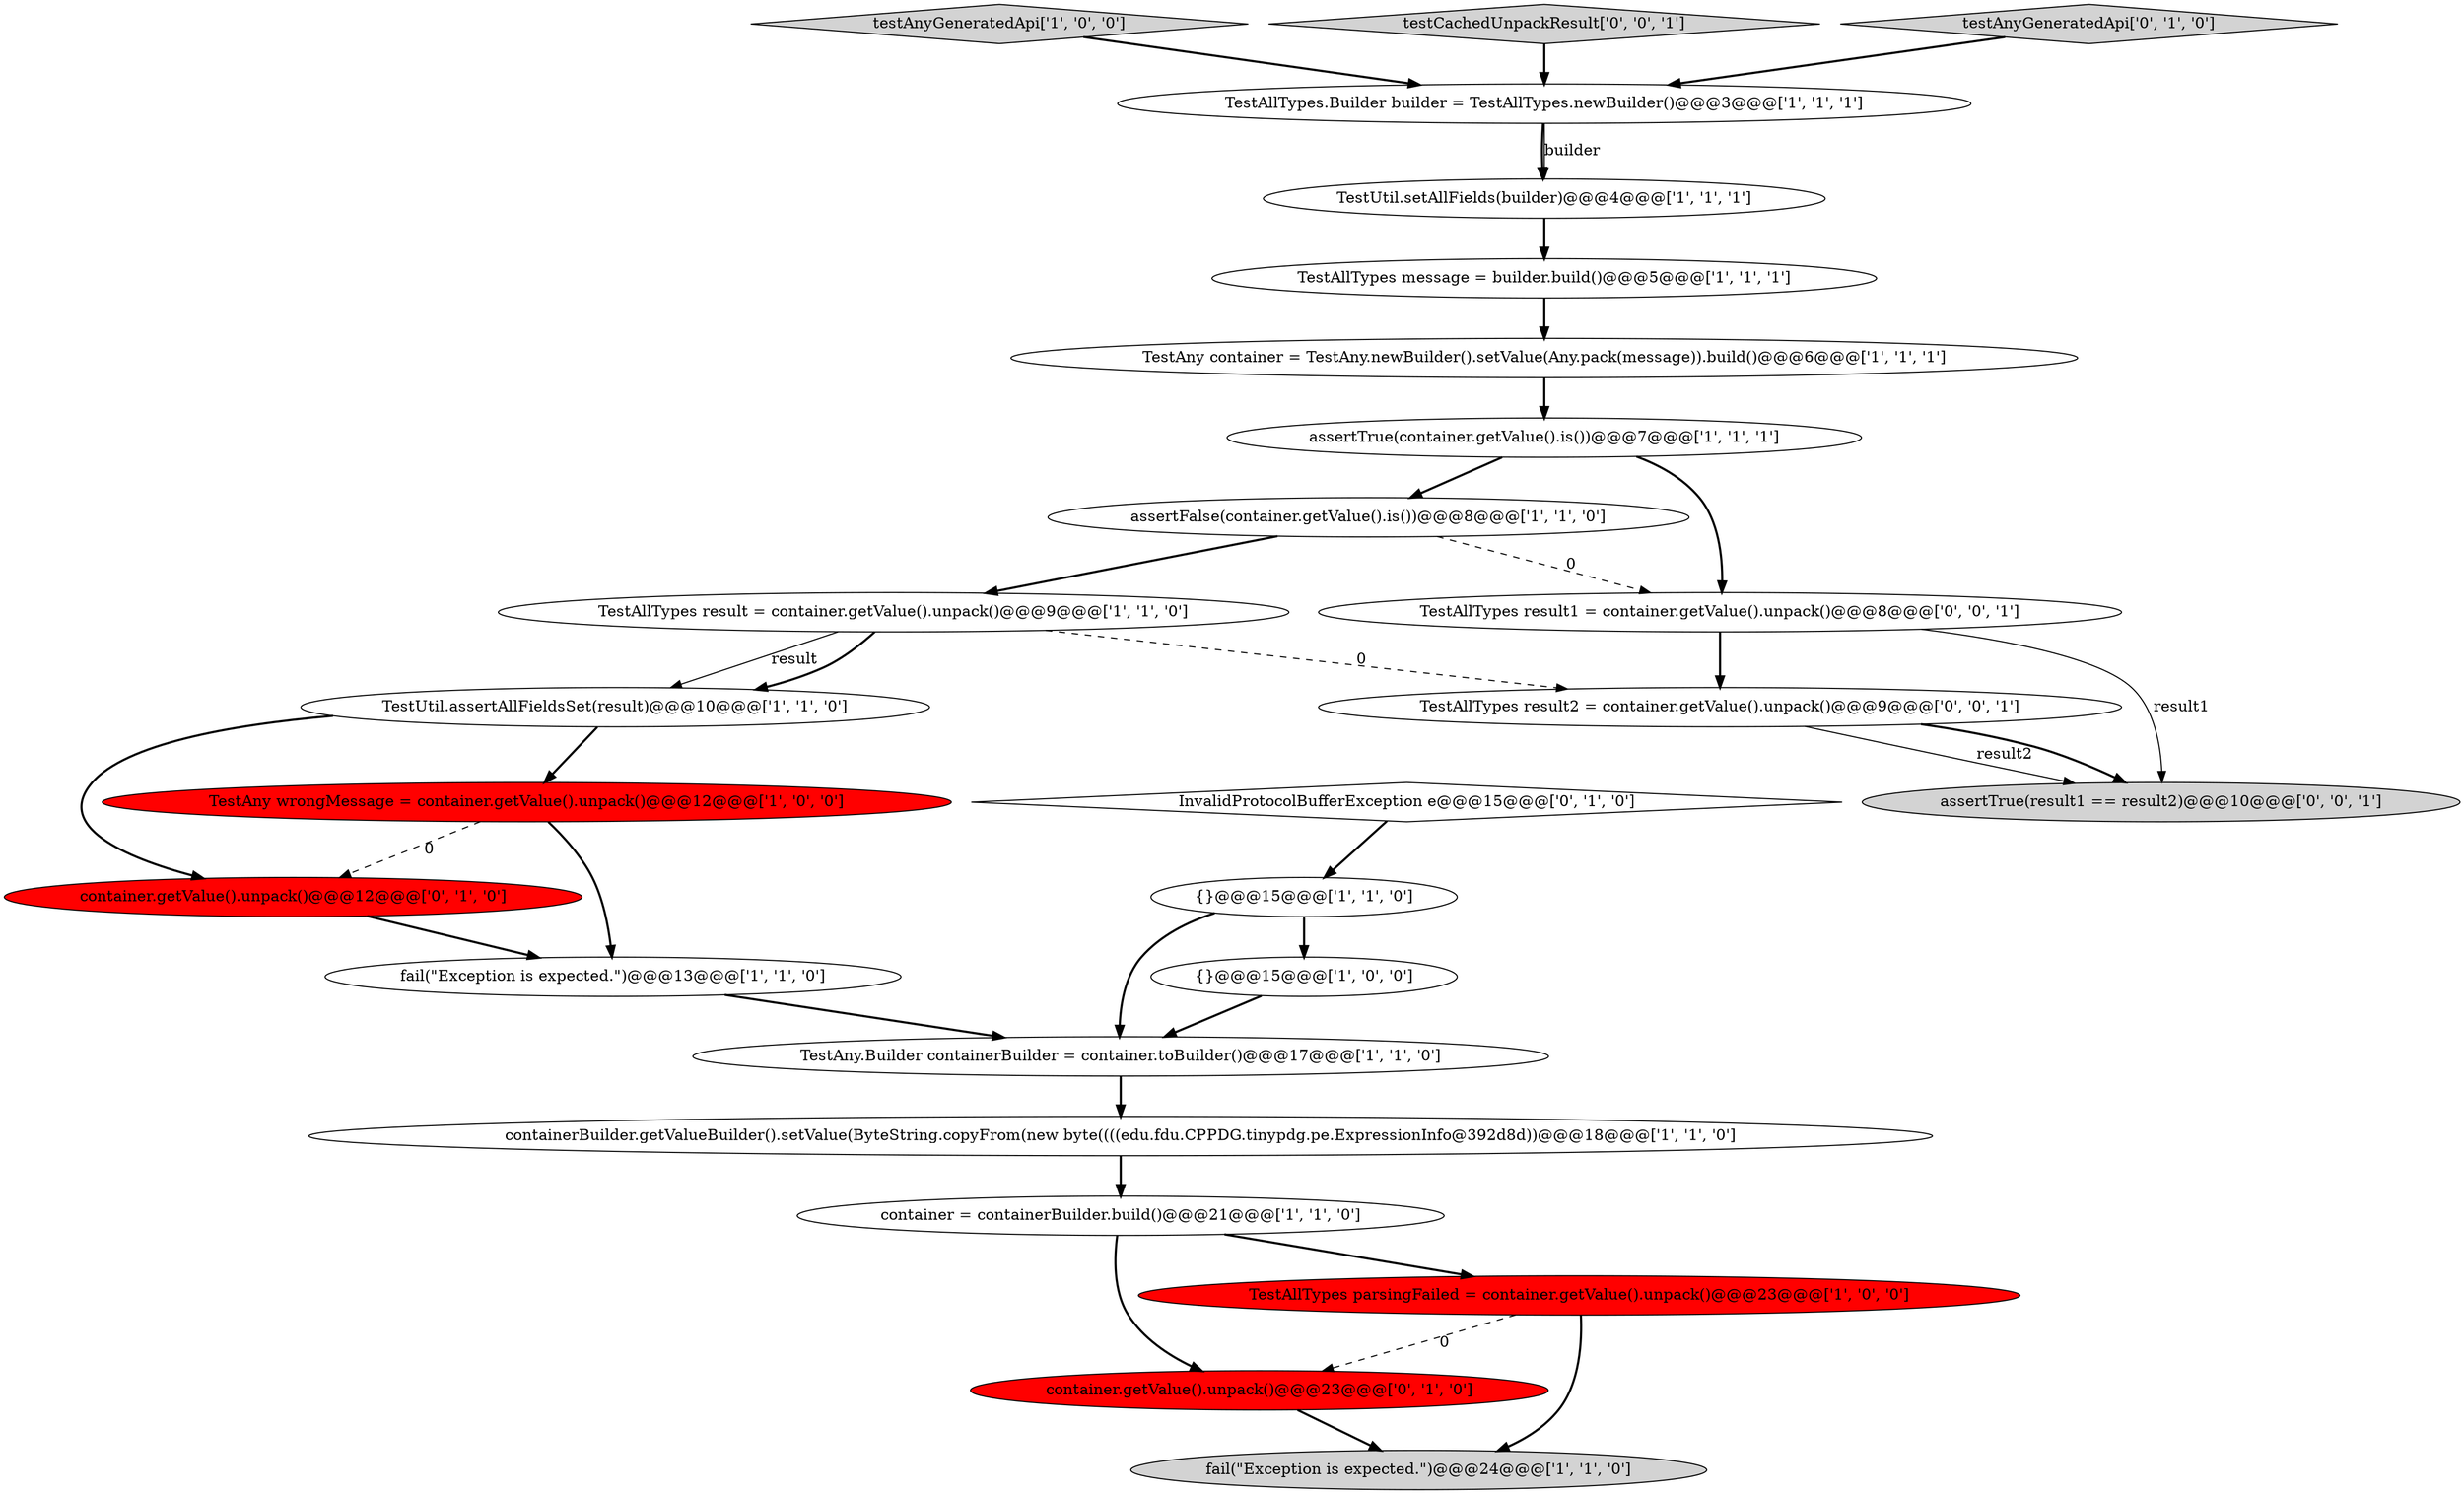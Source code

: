 digraph {
3 [style = filled, label = "fail(\"Exception is expected.\")@@@13@@@['1', '1', '0']", fillcolor = white, shape = ellipse image = "AAA0AAABBB1BBB"];
9 [style = filled, label = "assertFalse(container.getValue().is())@@@8@@@['1', '1', '0']", fillcolor = white, shape = ellipse image = "AAA0AAABBB1BBB"];
17 [style = filled, label = "testAnyGeneratedApi['1', '0', '0']", fillcolor = lightgray, shape = diamond image = "AAA0AAABBB1BBB"];
10 [style = filled, label = "TestAllTypes message = builder.build()@@@5@@@['1', '1', '1']", fillcolor = white, shape = ellipse image = "AAA0AAABBB1BBB"];
6 [style = filled, label = "TestAny wrongMessage = container.getValue().unpack()@@@12@@@['1', '0', '0']", fillcolor = red, shape = ellipse image = "AAA1AAABBB1BBB"];
1 [style = filled, label = "container = containerBuilder.build()@@@21@@@['1', '1', '0']", fillcolor = white, shape = ellipse image = "AAA0AAABBB1BBB"];
19 [style = filled, label = "InvalidProtocolBufferException e@@@15@@@['0', '1', '0']", fillcolor = white, shape = diamond image = "AAA0AAABBB2BBB"];
23 [style = filled, label = "testCachedUnpackResult['0', '0', '1']", fillcolor = lightgray, shape = diamond image = "AAA0AAABBB3BBB"];
14 [style = filled, label = "fail(\"Exception is expected.\")@@@24@@@['1', '1', '0']", fillcolor = lightgray, shape = ellipse image = "AAA0AAABBB1BBB"];
16 [style = filled, label = "{}@@@15@@@['1', '1', '0']", fillcolor = white, shape = ellipse image = "AAA0AAABBB1BBB"];
11 [style = filled, label = "TestAny container = TestAny.newBuilder().setValue(Any.pack(message)).build()@@@6@@@['1', '1', '1']", fillcolor = white, shape = ellipse image = "AAA0AAABBB1BBB"];
12 [style = filled, label = "{}@@@15@@@['1', '0', '0']", fillcolor = white, shape = ellipse image = "AAA0AAABBB1BBB"];
13 [style = filled, label = "TestUtil.assertAllFieldsSet(result)@@@10@@@['1', '1', '0']", fillcolor = white, shape = ellipse image = "AAA0AAABBB1BBB"];
24 [style = filled, label = "TestAllTypes result1 = container.getValue().unpack()@@@8@@@['0', '0', '1']", fillcolor = white, shape = ellipse image = "AAA0AAABBB3BBB"];
18 [style = filled, label = "testAnyGeneratedApi['0', '1', '0']", fillcolor = lightgray, shape = diamond image = "AAA0AAABBB2BBB"];
25 [style = filled, label = "assertTrue(result1 == result2)@@@10@@@['0', '0', '1']", fillcolor = lightgray, shape = ellipse image = "AAA0AAABBB3BBB"];
4 [style = filled, label = "TestAllTypes.Builder builder = TestAllTypes.newBuilder()@@@3@@@['1', '1', '1']", fillcolor = white, shape = ellipse image = "AAA0AAABBB1BBB"];
21 [style = filled, label = "container.getValue().unpack()@@@23@@@['0', '1', '0']", fillcolor = red, shape = ellipse image = "AAA1AAABBB2BBB"];
20 [style = filled, label = "container.getValue().unpack()@@@12@@@['0', '1', '0']", fillcolor = red, shape = ellipse image = "AAA1AAABBB2BBB"];
0 [style = filled, label = "containerBuilder.getValueBuilder().setValue(ByteString.copyFrom(new byte((((edu.fdu.CPPDG.tinypdg.pe.ExpressionInfo@392d8d))@@@18@@@['1', '1', '0']", fillcolor = white, shape = ellipse image = "AAA0AAABBB1BBB"];
22 [style = filled, label = "TestAllTypes result2 = container.getValue().unpack()@@@9@@@['0', '0', '1']", fillcolor = white, shape = ellipse image = "AAA0AAABBB3BBB"];
8 [style = filled, label = "assertTrue(container.getValue().is())@@@7@@@['1', '1', '1']", fillcolor = white, shape = ellipse image = "AAA0AAABBB1BBB"];
15 [style = filled, label = "TestUtil.setAllFields(builder)@@@4@@@['1', '1', '1']", fillcolor = white, shape = ellipse image = "AAA0AAABBB1BBB"];
5 [style = filled, label = "TestAllTypes parsingFailed = container.getValue().unpack()@@@23@@@['1', '0', '0']", fillcolor = red, shape = ellipse image = "AAA1AAABBB1BBB"];
7 [style = filled, label = "TestAny.Builder containerBuilder = container.toBuilder()@@@17@@@['1', '1', '0']", fillcolor = white, shape = ellipse image = "AAA0AAABBB1BBB"];
2 [style = filled, label = "TestAllTypes result = container.getValue().unpack()@@@9@@@['1', '1', '0']", fillcolor = white, shape = ellipse image = "AAA0AAABBB1BBB"];
1->5 [style = bold, label=""];
22->25 [style = solid, label="result2"];
6->3 [style = bold, label=""];
22->25 [style = bold, label=""];
15->10 [style = bold, label=""];
24->25 [style = solid, label="result1"];
9->24 [style = dashed, label="0"];
9->2 [style = bold, label=""];
6->20 [style = dashed, label="0"];
4->15 [style = bold, label=""];
16->7 [style = bold, label=""];
2->13 [style = solid, label="result"];
23->4 [style = bold, label=""];
7->0 [style = bold, label=""];
20->3 [style = bold, label=""];
5->14 [style = bold, label=""];
24->22 [style = bold, label=""];
12->7 [style = bold, label=""];
4->15 [style = solid, label="builder"];
19->16 [style = bold, label=""];
2->13 [style = bold, label=""];
18->4 [style = bold, label=""];
3->7 [style = bold, label=""];
1->21 [style = bold, label=""];
0->1 [style = bold, label=""];
8->9 [style = bold, label=""];
5->21 [style = dashed, label="0"];
11->8 [style = bold, label=""];
13->20 [style = bold, label=""];
13->6 [style = bold, label=""];
2->22 [style = dashed, label="0"];
16->12 [style = bold, label=""];
17->4 [style = bold, label=""];
21->14 [style = bold, label=""];
10->11 [style = bold, label=""];
8->24 [style = bold, label=""];
}

